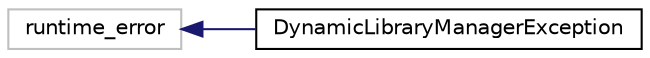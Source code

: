 digraph "Graphical Class Hierarchy"
{
  edge [fontname="Helvetica",fontsize="10",labelfontname="Helvetica",labelfontsize="10"];
  node [fontname="Helvetica",fontsize="10",shape=record];
  rankdir="LR";
  Node44 [label="runtime_error",height=0.2,width=0.4,color="grey75", fillcolor="white", style="filled"];
  Node44 -> Node0 [dir="back",color="midnightblue",fontsize="10",style="solid",fontname="Helvetica"];
  Node0 [label="DynamicLibraryManagerException",height=0.2,width=0.4,color="black", fillcolor="white", style="filled",URL="$class_dynamic_library_manager_exception.html",tooltip="Exception thrown by DynamicLibraryManager when a failure occurs. "];
}
